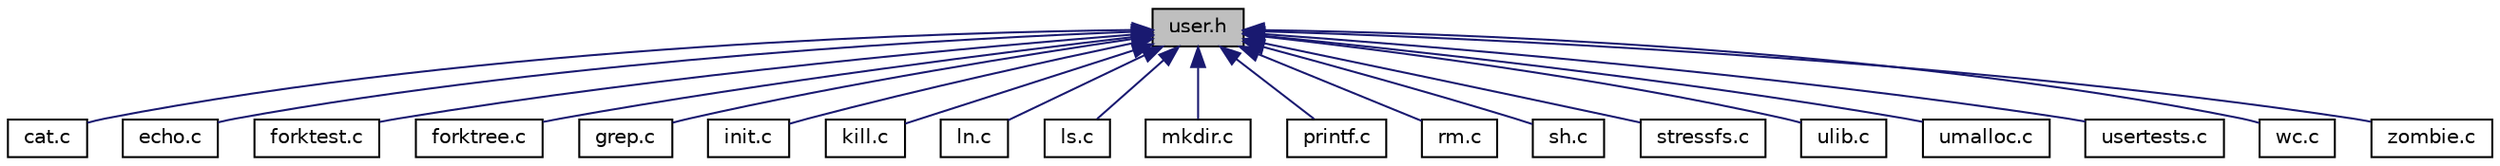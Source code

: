 digraph "user.h"
{
  edge [fontname="Helvetica",fontsize="10",labelfontname="Helvetica",labelfontsize="10"];
  node [fontname="Helvetica",fontsize="10",shape=record];
  Node1 [label="user.h",height=0.2,width=0.4,color="black", fillcolor="grey75", style="filled", fontcolor="black"];
  Node1 -> Node2 [dir="back",color="midnightblue",fontsize="10",style="solid",fontname="Helvetica"];
  Node2 [label="cat.c",height=0.2,width=0.4,color="black", fillcolor="white", style="filled",URL="$cat_8c.html"];
  Node1 -> Node3 [dir="back",color="midnightblue",fontsize="10",style="solid",fontname="Helvetica"];
  Node3 [label="echo.c",height=0.2,width=0.4,color="black", fillcolor="white", style="filled",URL="$echo_8c.html"];
  Node1 -> Node4 [dir="back",color="midnightblue",fontsize="10",style="solid",fontname="Helvetica"];
  Node4 [label="forktest.c",height=0.2,width=0.4,color="black", fillcolor="white", style="filled",URL="$forktest_8c.html"];
  Node1 -> Node5 [dir="back",color="midnightblue",fontsize="10",style="solid",fontname="Helvetica"];
  Node5 [label="forktree.c",height=0.2,width=0.4,color="black", fillcolor="white", style="filled",URL="$forktree_8c.html"];
  Node1 -> Node6 [dir="back",color="midnightblue",fontsize="10",style="solid",fontname="Helvetica"];
  Node6 [label="grep.c",height=0.2,width=0.4,color="black", fillcolor="white", style="filled",URL="$grep_8c.html"];
  Node1 -> Node7 [dir="back",color="midnightblue",fontsize="10",style="solid",fontname="Helvetica"];
  Node7 [label="init.c",height=0.2,width=0.4,color="black", fillcolor="white", style="filled",URL="$init_8c.html"];
  Node1 -> Node8 [dir="back",color="midnightblue",fontsize="10",style="solid",fontname="Helvetica"];
  Node8 [label="kill.c",height=0.2,width=0.4,color="black", fillcolor="white", style="filled",URL="$kill_8c.html"];
  Node1 -> Node9 [dir="back",color="midnightblue",fontsize="10",style="solid",fontname="Helvetica"];
  Node9 [label="ln.c",height=0.2,width=0.4,color="black", fillcolor="white", style="filled",URL="$ln_8c.html"];
  Node1 -> Node10 [dir="back",color="midnightblue",fontsize="10",style="solid",fontname="Helvetica"];
  Node10 [label="ls.c",height=0.2,width=0.4,color="black", fillcolor="white", style="filled",URL="$ls_8c.html"];
  Node1 -> Node11 [dir="back",color="midnightblue",fontsize="10",style="solid",fontname="Helvetica"];
  Node11 [label="mkdir.c",height=0.2,width=0.4,color="black", fillcolor="white", style="filled",URL="$mkdir_8c.html"];
  Node1 -> Node12 [dir="back",color="midnightblue",fontsize="10",style="solid",fontname="Helvetica"];
  Node12 [label="printf.c",height=0.2,width=0.4,color="black", fillcolor="white", style="filled",URL="$printf_8c.html"];
  Node1 -> Node13 [dir="back",color="midnightblue",fontsize="10",style="solid",fontname="Helvetica"];
  Node13 [label="rm.c",height=0.2,width=0.4,color="black", fillcolor="white", style="filled",URL="$rm_8c.html"];
  Node1 -> Node14 [dir="back",color="midnightblue",fontsize="10",style="solid",fontname="Helvetica"];
  Node14 [label="sh.c",height=0.2,width=0.4,color="black", fillcolor="white", style="filled",URL="$sh_8c.html"];
  Node1 -> Node15 [dir="back",color="midnightblue",fontsize="10",style="solid",fontname="Helvetica"];
  Node15 [label="stressfs.c",height=0.2,width=0.4,color="black", fillcolor="white", style="filled",URL="$stressfs_8c.html"];
  Node1 -> Node16 [dir="back",color="midnightblue",fontsize="10",style="solid",fontname="Helvetica"];
  Node16 [label="ulib.c",height=0.2,width=0.4,color="black", fillcolor="white", style="filled",URL="$ulib_8c.html"];
  Node1 -> Node17 [dir="back",color="midnightblue",fontsize="10",style="solid",fontname="Helvetica"];
  Node17 [label="umalloc.c",height=0.2,width=0.4,color="black", fillcolor="white", style="filled",URL="$umalloc_8c.html"];
  Node1 -> Node18 [dir="back",color="midnightblue",fontsize="10",style="solid",fontname="Helvetica"];
  Node18 [label="usertests.c",height=0.2,width=0.4,color="black", fillcolor="white", style="filled",URL="$usertests_8c.html"];
  Node1 -> Node19 [dir="back",color="midnightblue",fontsize="10",style="solid",fontname="Helvetica"];
  Node19 [label="wc.c",height=0.2,width=0.4,color="black", fillcolor="white", style="filled",URL="$wc_8c.html"];
  Node1 -> Node20 [dir="back",color="midnightblue",fontsize="10",style="solid",fontname="Helvetica"];
  Node20 [label="zombie.c",height=0.2,width=0.4,color="black", fillcolor="white", style="filled",URL="$zombie_8c.html"];
}
